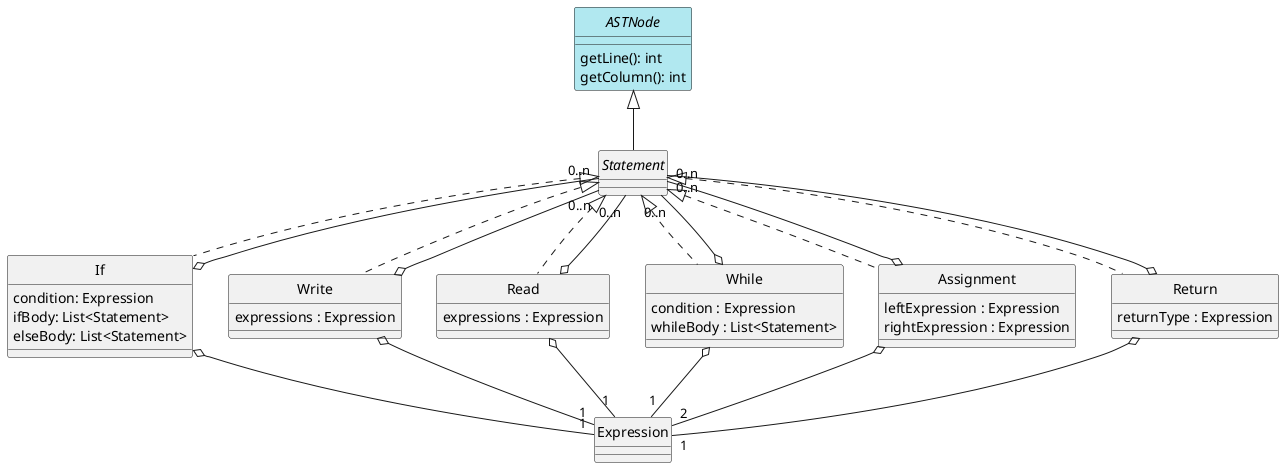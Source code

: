 @startuml Statements
skinparam style strictuml
skinparam monochrome false


interface ASTNode #b1e8f0 {
    getLine(): int
    getColumn(): int
}

interface Statement

class If {
    condition: Expression
    ifBody: List<Statement>
    elseBody: List<Statement>
}

class Write {
    expressions : Expression
}

class Read {
    expressions : Expression
}

class While {
    condition : Expression
    whileBody : List<Statement>
}

class Assignment {
    leftExpression : Expression
    rightExpression : Expression
}

class Return {
    returnType : Expression
}

ASTNode <|-- Statement

Statement <|.. Write
Statement <|.. Read
Statement <|.. If
Statement <|.. While
Statement <|.. Return
Statement <|.. Assignment

If o--"1" Expression
Write o--"1" Expression
Read o--"1" Expression
While o--"1" Expression
Assignment o--"2" Expression
Return o--"1" Expression

If o--"0..n" Statement
Write o--"0..n" Statement
Read o--"0..n" Statement
While o--"0..n" Statement
Return o--"0..n" Statement
Assignment o--"0..n" Statement

@enduml
